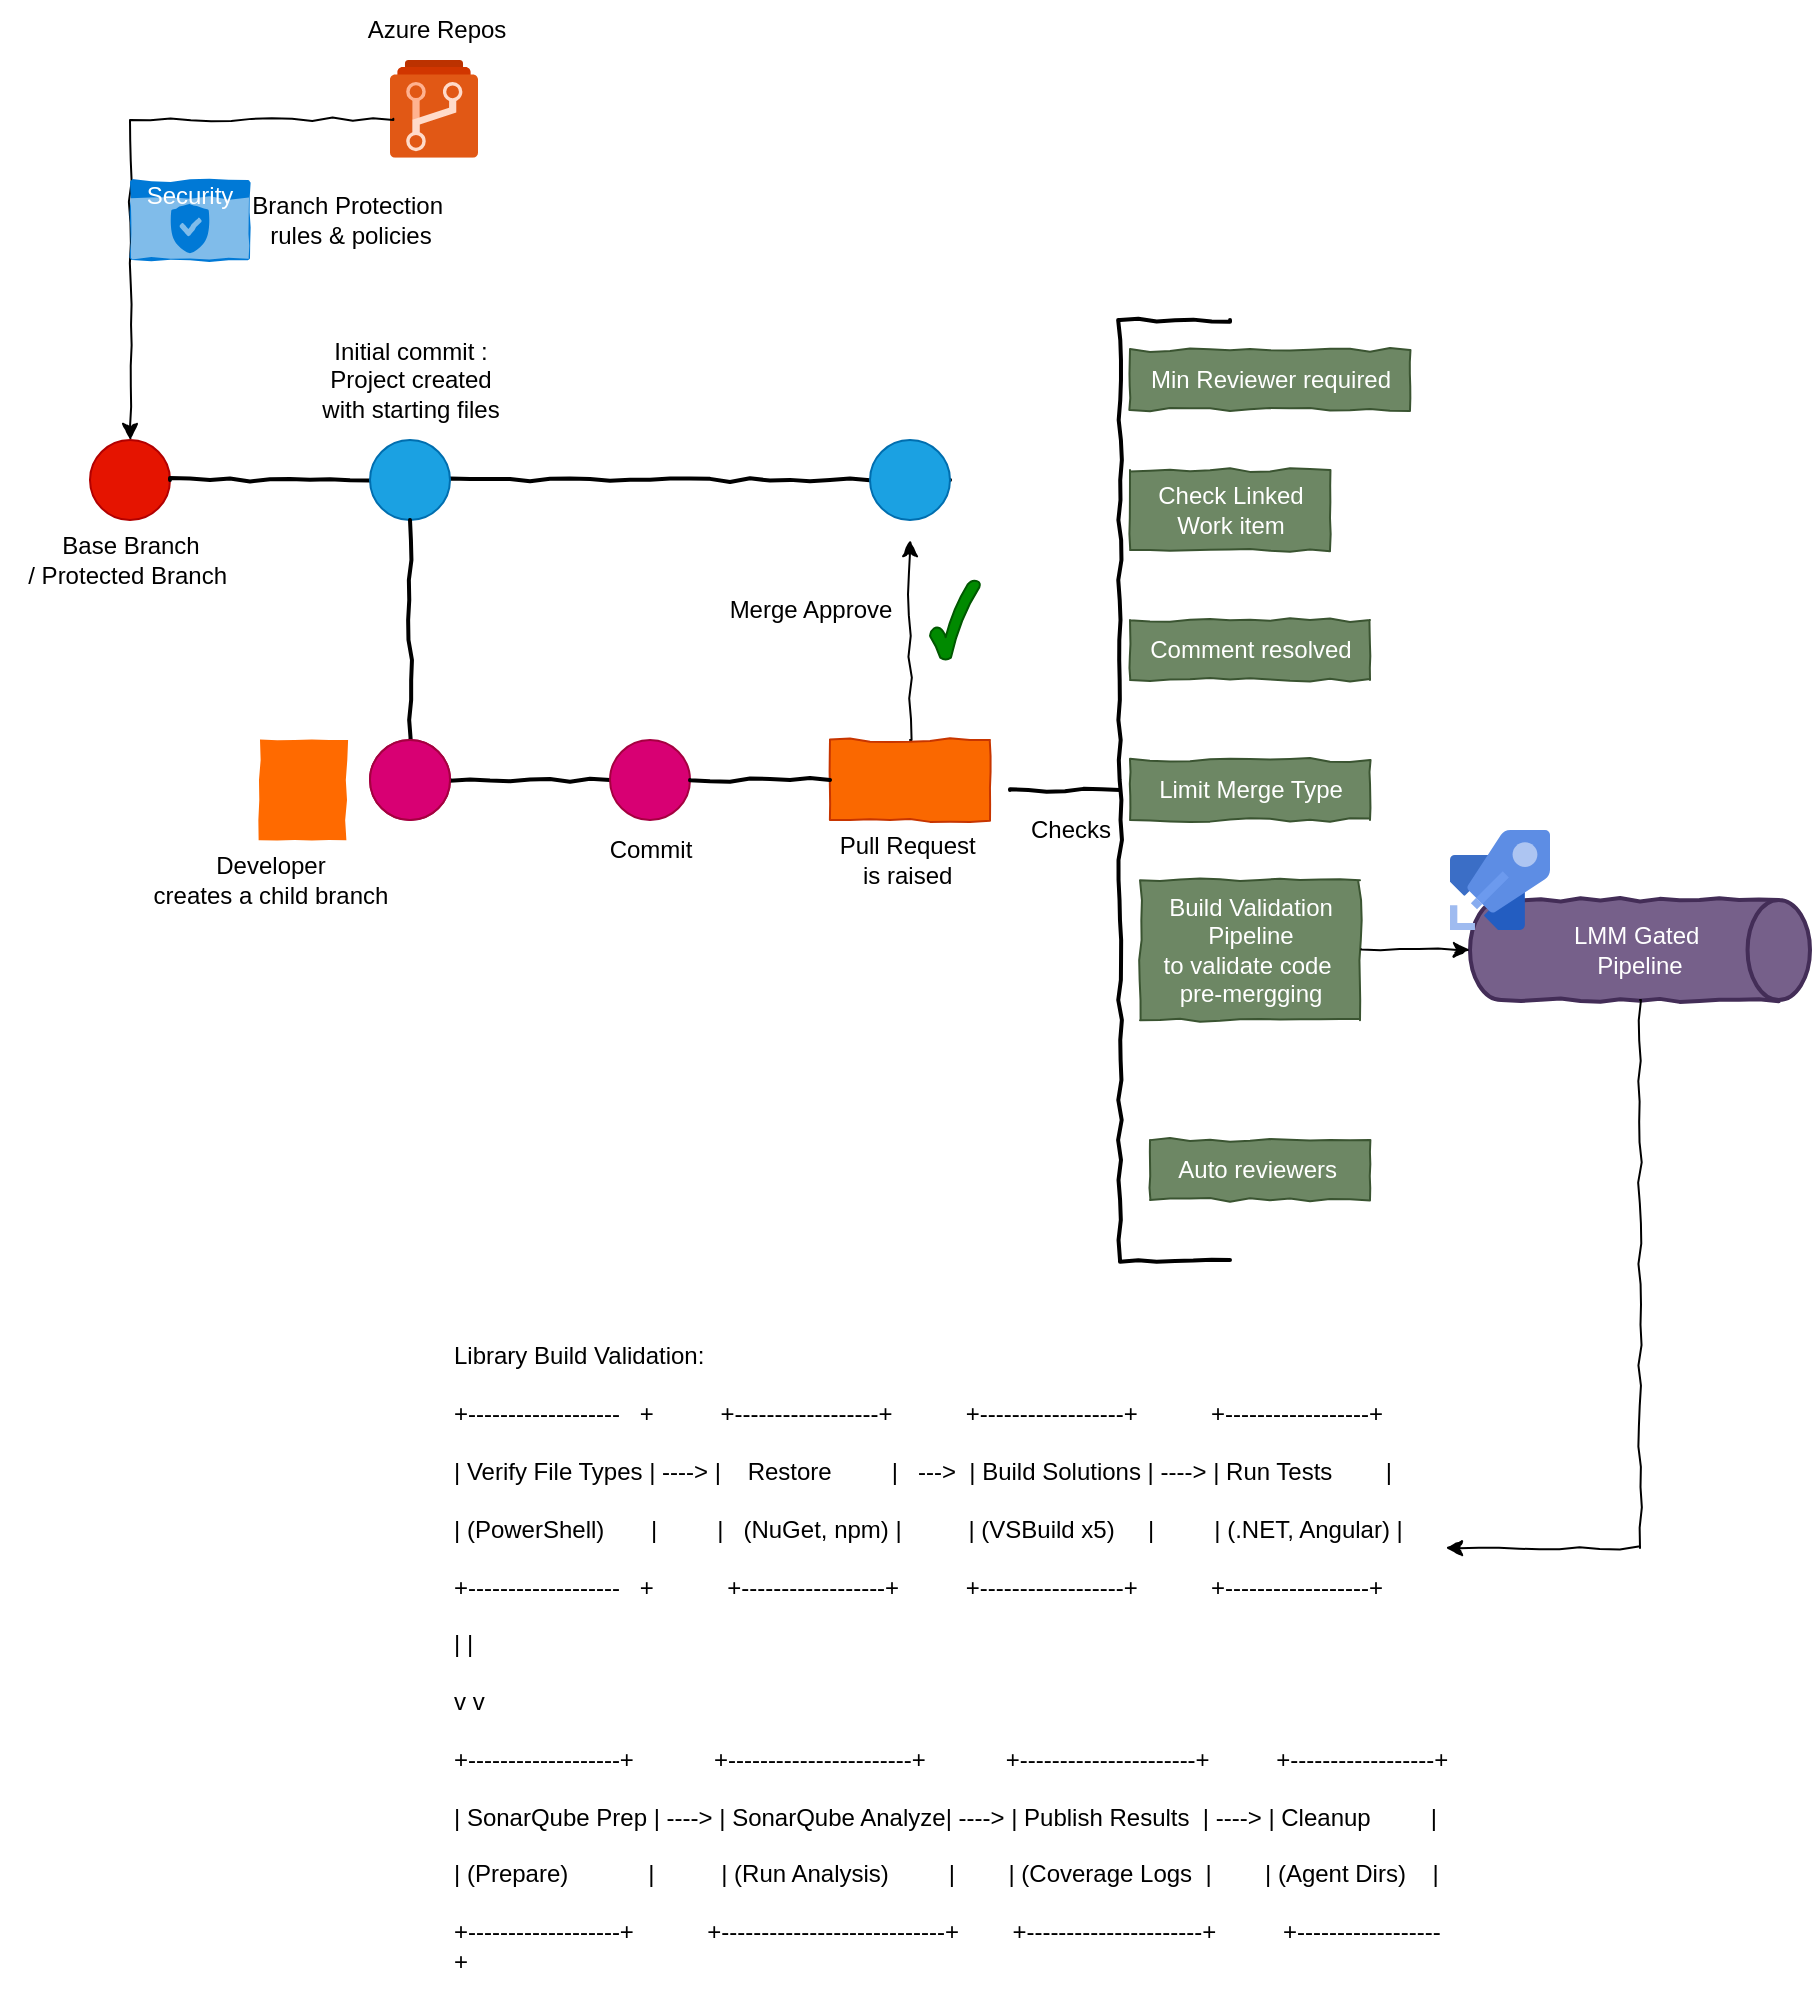 <mxfile version="26.1.0">
  <diagram name="Page-1" id="mayS3x2S_lrlW66WeIv4">
    <mxGraphModel dx="1909" dy="656" grid="0" gridSize="10" guides="1" tooltips="1" connect="1" arrows="1" fold="1" page="1" pageScale="1" pageWidth="850" pageHeight="1100" background="none" math="0" shadow="0">
      <root>
        <mxCell id="0" />
        <mxCell id="1" parent="0" />
        <mxCell id="i_LYuGi0LfGJxhdaesm0-1" value="" style="ellipse;whiteSpace=wrap;html=1;aspect=fixed;fillColor=#e51400;fontColor=#ffffff;strokeColor=#B20000;comic=1;" vertex="1" parent="1">
          <mxGeometry x="40" y="280" width="40" height="40" as="geometry" />
        </mxCell>
        <mxCell id="i_LYuGi0LfGJxhdaesm0-3" value="" style="line;strokeWidth=2;html=1;comic=1;" vertex="1" parent="1">
          <mxGeometry x="80" y="295" width="390" height="10" as="geometry" />
        </mxCell>
        <mxCell id="i_LYuGi0LfGJxhdaesm0-4" value="" style="ellipse;whiteSpace=wrap;html=1;aspect=fixed;fillColor=#1ba1e2;fontColor=#ffffff;strokeColor=#006EAF;comic=1;" vertex="1" parent="1">
          <mxGeometry x="180" y="280" width="40" height="40" as="geometry" />
        </mxCell>
        <mxCell id="i_LYuGi0LfGJxhdaesm0-5" value="Base Branch&lt;br&gt;/ Protected Branch&amp;nbsp;" style="text;html=1;align=center;verticalAlign=middle;resizable=0;points=[];autosize=1;strokeColor=none;fillColor=none;" vertex="1" parent="1">
          <mxGeometry x="-5" y="320" width="130" height="40" as="geometry" />
        </mxCell>
        <mxCell id="i_LYuGi0LfGJxhdaesm0-6" value="" style="image;sketch=0;aspect=fixed;html=1;points=[];align=center;fontSize=12;image=img/lib/mscae/Azure_Repos.svg;comic=1;" vertex="1" parent="1">
          <mxGeometry x="190" y="90" width="44" height="48.89" as="geometry" />
        </mxCell>
        <mxCell id="i_LYuGi0LfGJxhdaesm0-7" value="Initial commit :&lt;br&gt;Project created&lt;br&gt;with starting files" style="text;html=1;align=center;verticalAlign=middle;resizable=0;points=[];autosize=1;strokeColor=none;fillColor=none;comic=1;" vertex="1" parent="1">
          <mxGeometry x="145" y="220" width="110" height="60" as="geometry" />
        </mxCell>
        <mxCell id="i_LYuGi0LfGJxhdaesm0-10" value="" style="line;strokeWidth=2;html=1;rotation=-90;comic=1;" vertex="1" parent="1">
          <mxGeometry x="145" y="370" width="110" height="10" as="geometry" />
        </mxCell>
        <mxCell id="i_LYuGi0LfGJxhdaesm0-11" value="" style="ellipse;whiteSpace=wrap;html=1;aspect=fixed;fillColor=#d80073;fontColor=#ffffff;strokeColor=#A50040;comic=1;" vertex="1" parent="1">
          <mxGeometry x="180" y="430" width="40" height="40" as="geometry" />
        </mxCell>
        <mxCell id="i_LYuGi0LfGJxhdaesm0-12" value="" style="points=[];aspect=fixed;html=1;align=center;shadow=0;dashed=0;fillColor=#FF6A00;strokeColor=none;shape=mxgraph.alibaba_cloud.user_feedback_02;comic=1;" vertex="1" parent="1">
          <mxGeometry x="125" y="430" width="43.2" height="50.1" as="geometry" />
        </mxCell>
        <mxCell id="i_LYuGi0LfGJxhdaesm0-13" value="Developer&lt;br&gt;creates a child branch" style="text;html=1;align=center;verticalAlign=middle;resizable=0;points=[];autosize=1;strokeColor=none;fillColor=none;comic=1;" vertex="1" parent="1">
          <mxGeometry x="60" y="480.1" width="140" height="40" as="geometry" />
        </mxCell>
        <mxCell id="i_LYuGi0LfGJxhdaesm0-14" value="" style="line;strokeWidth=2;html=1;comic=1;" vertex="1" parent="1">
          <mxGeometry x="220" y="445" width="80" height="10" as="geometry" />
        </mxCell>
        <mxCell id="i_LYuGi0LfGJxhdaesm0-16" value="" style="ellipse;whiteSpace=wrap;html=1;aspect=fixed;fillColor=#d80073;fontColor=#ffffff;strokeColor=#A50040;comic=1;" vertex="1" parent="1">
          <mxGeometry x="180" y="430" width="40" height="40" as="geometry" />
        </mxCell>
        <mxCell id="i_LYuGi0LfGJxhdaesm0-17" value="" style="ellipse;whiteSpace=wrap;html=1;aspect=fixed;fillColor=#d80073;fontColor=#ffffff;strokeColor=#A50040;comic=1;" vertex="1" parent="1">
          <mxGeometry x="300" y="430" width="40" height="40" as="geometry" />
        </mxCell>
        <mxCell id="i_LYuGi0LfGJxhdaesm0-19" value="Commit" style="text;html=1;align=center;verticalAlign=middle;resizable=0;points=[];autosize=1;strokeColor=none;fillColor=none;comic=1;" vertex="1" parent="1">
          <mxGeometry x="290" y="470" width="60" height="30" as="geometry" />
        </mxCell>
        <mxCell id="i_LYuGi0LfGJxhdaesm0-35" style="edgeStyle=none;rounded=0;orthogonalLoop=1;jettySize=auto;html=1;exitX=0.5;exitY=0;exitDx=0;exitDy=0;comic=1;" edge="1" parent="1" source="i_LYuGi0LfGJxhdaesm0-21">
          <mxGeometry relative="1" as="geometry">
            <mxPoint x="450" y="330" as="targetPoint" />
          </mxGeometry>
        </mxCell>
        <mxCell id="i_LYuGi0LfGJxhdaesm0-21" value="" style="rounded=0;whiteSpace=wrap;html=1;fillColor=#fa6800;fontColor=#000000;strokeColor=#C73500;comic=1;" vertex="1" parent="1">
          <mxGeometry x="410" y="430" width="80" height="40" as="geometry" />
        </mxCell>
        <mxCell id="i_LYuGi0LfGJxhdaesm0-23" value="" style="line;strokeWidth=2;html=1;comic=1;" vertex="1" parent="1">
          <mxGeometry x="340" y="445" width="70" height="10" as="geometry" />
        </mxCell>
        <mxCell id="i_LYuGi0LfGJxhdaesm0-24" value="Pull Request&amp;nbsp;&lt;br&gt;is raised&amp;nbsp;" style="text;html=1;align=center;verticalAlign=middle;resizable=0;points=[];autosize=1;strokeColor=none;fillColor=none;comic=1;" vertex="1" parent="1">
          <mxGeometry x="405" y="470" width="90" height="40" as="geometry" />
        </mxCell>
        <mxCell id="i_LYuGi0LfGJxhdaesm0-25" style="edgeStyle=none;rounded=0;orthogonalLoop=1;jettySize=auto;html=1;exitX=0.038;exitY=0.6;exitDx=0;exitDy=0;entryX=0.5;entryY=0;entryDx=0;entryDy=0;exitPerimeter=0;comic=1;" edge="1" parent="1" source="i_LYuGi0LfGJxhdaesm0-6" target="i_LYuGi0LfGJxhdaesm0-1">
          <mxGeometry relative="1" as="geometry">
            <Array as="points">
              <mxPoint x="60" y="120" />
            </Array>
          </mxGeometry>
        </mxCell>
        <mxCell id="i_LYuGi0LfGJxhdaesm0-30" value="Security" style="html=1;whiteSpace=wrap;strokeColor=none;fillColor=#0079D6;labelPosition=center;verticalLabelPosition=middle;verticalAlign=top;align=center;fontSize=12;outlineConnect=0;spacingTop=-6;fontColor=#FFFFFF;sketch=0;shape=mxgraph.sitemap.security;comic=1;" vertex="1" parent="1">
          <mxGeometry x="60" y="150" width="60" height="40" as="geometry" />
        </mxCell>
        <mxCell id="i_LYuGi0LfGJxhdaesm0-31" value="Azure Repos" style="text;html=1;align=center;verticalAlign=middle;resizable=0;points=[];autosize=1;strokeColor=none;fillColor=none;comic=1;" vertex="1" parent="1">
          <mxGeometry x="168.2" y="60" width="90" height="30" as="geometry" />
        </mxCell>
        <mxCell id="i_LYuGi0LfGJxhdaesm0-32" value="Branch Protection&amp;nbsp;&lt;br&gt;rules &amp;amp; policies" style="text;html=1;align=center;verticalAlign=middle;resizable=0;points=[];autosize=1;strokeColor=none;fillColor=none;comic=1;" vertex="1" parent="1">
          <mxGeometry x="110" y="150" width="120" height="40" as="geometry" />
        </mxCell>
        <mxCell id="i_LYuGi0LfGJxhdaesm0-34" value="" style="verticalLabelPosition=bottom;verticalAlign=top;html=1;shape=mxgraph.basic.tick;fillColor=#008a00;fontColor=#ffffff;strokeColor=#005700;comic=1;" vertex="1" parent="1">
          <mxGeometry x="460" y="350" width="25" height="40" as="geometry" />
        </mxCell>
        <mxCell id="i_LYuGi0LfGJxhdaesm0-36" value="" style="ellipse;whiteSpace=wrap;html=1;aspect=fixed;fillColor=#1ba1e2;fontColor=#ffffff;strokeColor=#006EAF;comic=1;" vertex="1" parent="1">
          <mxGeometry x="430" y="280" width="40" height="40" as="geometry" />
        </mxCell>
        <mxCell id="i_LYuGi0LfGJxhdaesm0-38" value="Merge Approve" style="text;html=1;align=center;verticalAlign=middle;resizable=0;points=[];autosize=1;strokeColor=none;fillColor=none;comic=1;" vertex="1" parent="1">
          <mxGeometry x="350" y="350" width="100" height="30" as="geometry" />
        </mxCell>
        <mxCell id="i_LYuGi0LfGJxhdaesm0-39" value="" style="strokeWidth=2;html=1;shape=mxgraph.flowchart.annotation_2;align=left;labelPosition=right;pointerEvents=1;comic=1;" vertex="1" parent="1">
          <mxGeometry x="500" y="220" width="110" height="470" as="geometry" />
        </mxCell>
        <mxCell id="i_LYuGi0LfGJxhdaesm0-40" value="Checks" style="text;html=1;align=center;verticalAlign=middle;resizable=0;points=[];autosize=1;strokeColor=none;fillColor=none;comic=1;" vertex="1" parent="1">
          <mxGeometry x="500" y="460" width="60" height="30" as="geometry" />
        </mxCell>
        <mxCell id="i_LYuGi0LfGJxhdaesm0-42" value="Min Reviewer required" style="text;html=1;align=center;verticalAlign=middle;resizable=0;points=[];autosize=1;strokeColor=#3A5431;fillColor=#6d8764;fontColor=#ffffff;comic=1;" vertex="1" parent="1">
          <mxGeometry x="560" y="235" width="140" height="30" as="geometry" />
        </mxCell>
        <mxCell id="i_LYuGi0LfGJxhdaesm0-43" value="Check Linked &lt;br&gt;Work item" style="text;html=1;align=center;verticalAlign=middle;resizable=0;points=[];autosize=1;strokeColor=#3A5431;fillColor=#6d8764;fontColor=#ffffff;comic=1;" vertex="1" parent="1">
          <mxGeometry x="560" y="295" width="100" height="40" as="geometry" />
        </mxCell>
        <mxCell id="i_LYuGi0LfGJxhdaesm0-44" value="Comment resolved" style="text;html=1;align=center;verticalAlign=middle;resizable=0;points=[];autosize=1;strokeColor=#3A5431;fillColor=#6d8764;fontColor=#ffffff;comic=1;" vertex="1" parent="1">
          <mxGeometry x="560" y="370" width="120" height="30" as="geometry" />
        </mxCell>
        <mxCell id="i_LYuGi0LfGJxhdaesm0-45" value="Limit Merge Type" style="text;html=1;align=center;verticalAlign=middle;resizable=0;points=[];autosize=1;strokeColor=#3A5431;fillColor=#6d8764;fontColor=#ffffff;comic=1;" vertex="1" parent="1">
          <mxGeometry x="560" y="440" width="120" height="30" as="geometry" />
        </mxCell>
        <mxCell id="i_LYuGi0LfGJxhdaesm0-46" value="Build Validation&lt;br&gt;Pipeline&lt;br&gt;to validate code&amp;nbsp;&lt;br&gt;pre-mergging" style="text;html=1;align=center;verticalAlign=middle;resizable=0;points=[];autosize=1;strokeColor=#3A5431;fillColor=#6d8764;fontColor=#ffffff;comic=1;" vertex="1" parent="1">
          <mxGeometry x="565" y="500.1" width="110" height="70" as="geometry" />
        </mxCell>
        <mxCell id="i_LYuGi0LfGJxhdaesm0-47" value="Auto reviewers&amp;nbsp;" style="text;html=1;align=center;verticalAlign=middle;resizable=0;points=[];autosize=1;strokeColor=#3A5431;fillColor=#6d8764;fontColor=#ffffff;comic=1;" vertex="1" parent="1">
          <mxGeometry x="570" y="630" width="110" height="30" as="geometry" />
        </mxCell>
        <mxCell id="i_LYuGi0LfGJxhdaesm0-48" value="LMM Gated&amp;nbsp;&lt;br&gt;Pipeline" style="strokeWidth=2;html=1;shape=mxgraph.flowchart.direct_data;whiteSpace=wrap;fillColor=#76608a;fontColor=#ffffff;strokeColor=#432D57;comic=1;" vertex="1" parent="1">
          <mxGeometry x="730" y="510" width="170" height="50" as="geometry" />
        </mxCell>
        <mxCell id="i_LYuGi0LfGJxhdaesm0-50" style="edgeStyle=none;rounded=0;orthogonalLoop=1;jettySize=auto;html=1;exitX=1.006;exitY=0.494;exitDx=0;exitDy=0;exitPerimeter=0;entryX=0;entryY=0.5;entryDx=0;entryDy=0;entryPerimeter=0;comic=1;" edge="1" parent="1" source="i_LYuGi0LfGJxhdaesm0-46" target="i_LYuGi0LfGJxhdaesm0-48">
          <mxGeometry relative="1" as="geometry">
            <mxPoint x="710" y="500" as="targetPoint" />
          </mxGeometry>
        </mxCell>
        <mxCell id="i_LYuGi0LfGJxhdaesm0-51" value="" style="image;sketch=0;aspect=fixed;html=1;points=[];align=center;fontSize=12;image=img/lib/mscae/Azure_Pipelines.svg;comic=1;" vertex="1" parent="1">
          <mxGeometry x="720" y="475" width="50" height="50" as="geometry" />
        </mxCell>
        <mxCell id="i_LYuGi0LfGJxhdaesm0-52" value="&lt;br&gt;Library Build Validation:&lt;br&gt;&lt;br&gt;+-------------------&amp;nbsp; &amp;nbsp;+&amp;nbsp; &amp;nbsp; &amp;nbsp; &amp;nbsp; &amp;nbsp; +------------------+&amp;nbsp; &amp;nbsp; &amp;nbsp; &amp;nbsp; &amp;nbsp; &amp;nbsp;+------------------+&amp;nbsp; &amp;nbsp; &amp;nbsp; &amp;nbsp; &amp;nbsp; &amp;nbsp;+------------------+&lt;br&gt;&lt;br&gt;| Verify File Types | ----&amp;gt; |&amp;nbsp; &amp;nbsp; Restore&amp;nbsp; &amp;nbsp; &amp;nbsp; &amp;nbsp; &amp;nbsp;|&amp;nbsp; &amp;nbsp;---&amp;gt;&amp;nbsp; | Build Solutions  | ----&amp;gt; | Run Tests&amp;nbsp; &amp;nbsp; &amp;nbsp; &amp;nbsp; |&lt;br&gt;&lt;br&gt;| (PowerShell)&amp;nbsp; &amp;nbsp; &amp;nbsp; &amp;nbsp;|&amp;nbsp; &amp;nbsp; &amp;nbsp; &amp;nbsp; &amp;nbsp;|&amp;nbsp; &amp;nbsp;(NuGet, npm)     |&amp;nbsp; &amp;nbsp; &amp;nbsp; &amp;nbsp; &amp;nbsp; | (VSBuild x5)&amp;nbsp; &amp;nbsp; &amp;nbsp;|&amp;nbsp; &amp;nbsp; &amp;nbsp; &amp;nbsp; &amp;nbsp;| (.NET, Angular)  |&lt;br&gt;&lt;br&gt;+-------------------&amp;nbsp; &amp;nbsp;+&amp;nbsp; &amp;nbsp; &amp;nbsp; &amp;nbsp; &amp;nbsp; &amp;nbsp;+------------------+&amp;nbsp; &amp;nbsp; &amp;nbsp; &amp;nbsp; &amp;nbsp; +------------------+&amp;nbsp; &amp;nbsp; &amp;nbsp; &amp;nbsp; &amp;nbsp; &amp;nbsp;+------------------+&lt;br&gt;&lt;br&gt;                            |                                              |&lt;br&gt;&lt;br&gt;                            v                                              v&lt;br&gt;&lt;br&gt;+-------------------+&amp;nbsp; &amp;nbsp; &amp;nbsp; &amp;nbsp; &amp;nbsp; &amp;nbsp; +-----------------------+&amp;nbsp; &amp;nbsp; &amp;nbsp; &amp;nbsp; &amp;nbsp; &amp;nbsp; +----------------------+&amp;nbsp; &amp;nbsp; &amp;nbsp; &amp;nbsp; &amp;nbsp; +------------------+&lt;br&gt;&lt;br&gt;| SonarQube Prep    | ----&amp;gt; | SonarQube Analyze| ----&amp;gt; | Publish Results&amp;nbsp; | ----&amp;gt; | Cleanup&amp;nbsp; &amp;nbsp; &amp;nbsp; &amp;nbsp; &amp;nbsp;|&lt;br&gt;&lt;br&gt;| (Prepare)&amp;nbsp; &amp;nbsp; &amp;nbsp; &amp;nbsp; &amp;nbsp; &amp;nbsp; |&amp;nbsp; &amp;nbsp; &amp;nbsp; &amp;nbsp; &amp;nbsp; | (Run Analysis)&amp;nbsp; &amp;nbsp; &amp;nbsp; &amp;nbsp; &amp;nbsp;|&amp;nbsp; &amp;nbsp; &amp;nbsp; &amp;nbsp; | (Coverage Logs&amp;nbsp; |&amp;nbsp; &amp;nbsp; &amp;nbsp; &amp;nbsp; | (Agent Dirs)&amp;nbsp; &amp;nbsp; |&lt;br&gt;&lt;br&gt;+-------------------+&amp;nbsp; &amp;nbsp; &amp;nbsp; &amp;nbsp; &amp;nbsp; &amp;nbsp;+----------------------------+&amp;nbsp; &amp;nbsp; &amp;nbsp; &amp;nbsp; +----------------------+&amp;nbsp; &amp;nbsp; &amp;nbsp; &amp;nbsp; &amp;nbsp; +------------------+&lt;div&gt;&lt;br&gt;&lt;/div&gt;" style="text;whiteSpace=wrap;html=1;" vertex="1" parent="1">
          <mxGeometry x="220" y="710" width="500" height="340" as="geometry" />
        </mxCell>
        <mxCell id="i_LYuGi0LfGJxhdaesm0-57" style="edgeStyle=none;rounded=0;orthogonalLoop=1;jettySize=auto;html=1;exitX=0.5;exitY=1;exitDx=0;exitDy=0;exitPerimeter=0;entryX=0.996;entryY=0.365;entryDx=0;entryDy=0;entryPerimeter=0;comic=1;" edge="1" parent="1" source="i_LYuGi0LfGJxhdaesm0-48" target="i_LYuGi0LfGJxhdaesm0-52">
          <mxGeometry relative="1" as="geometry">
            <Array as="points">
              <mxPoint x="815" y="834" />
            </Array>
          </mxGeometry>
        </mxCell>
      </root>
    </mxGraphModel>
  </diagram>
</mxfile>
